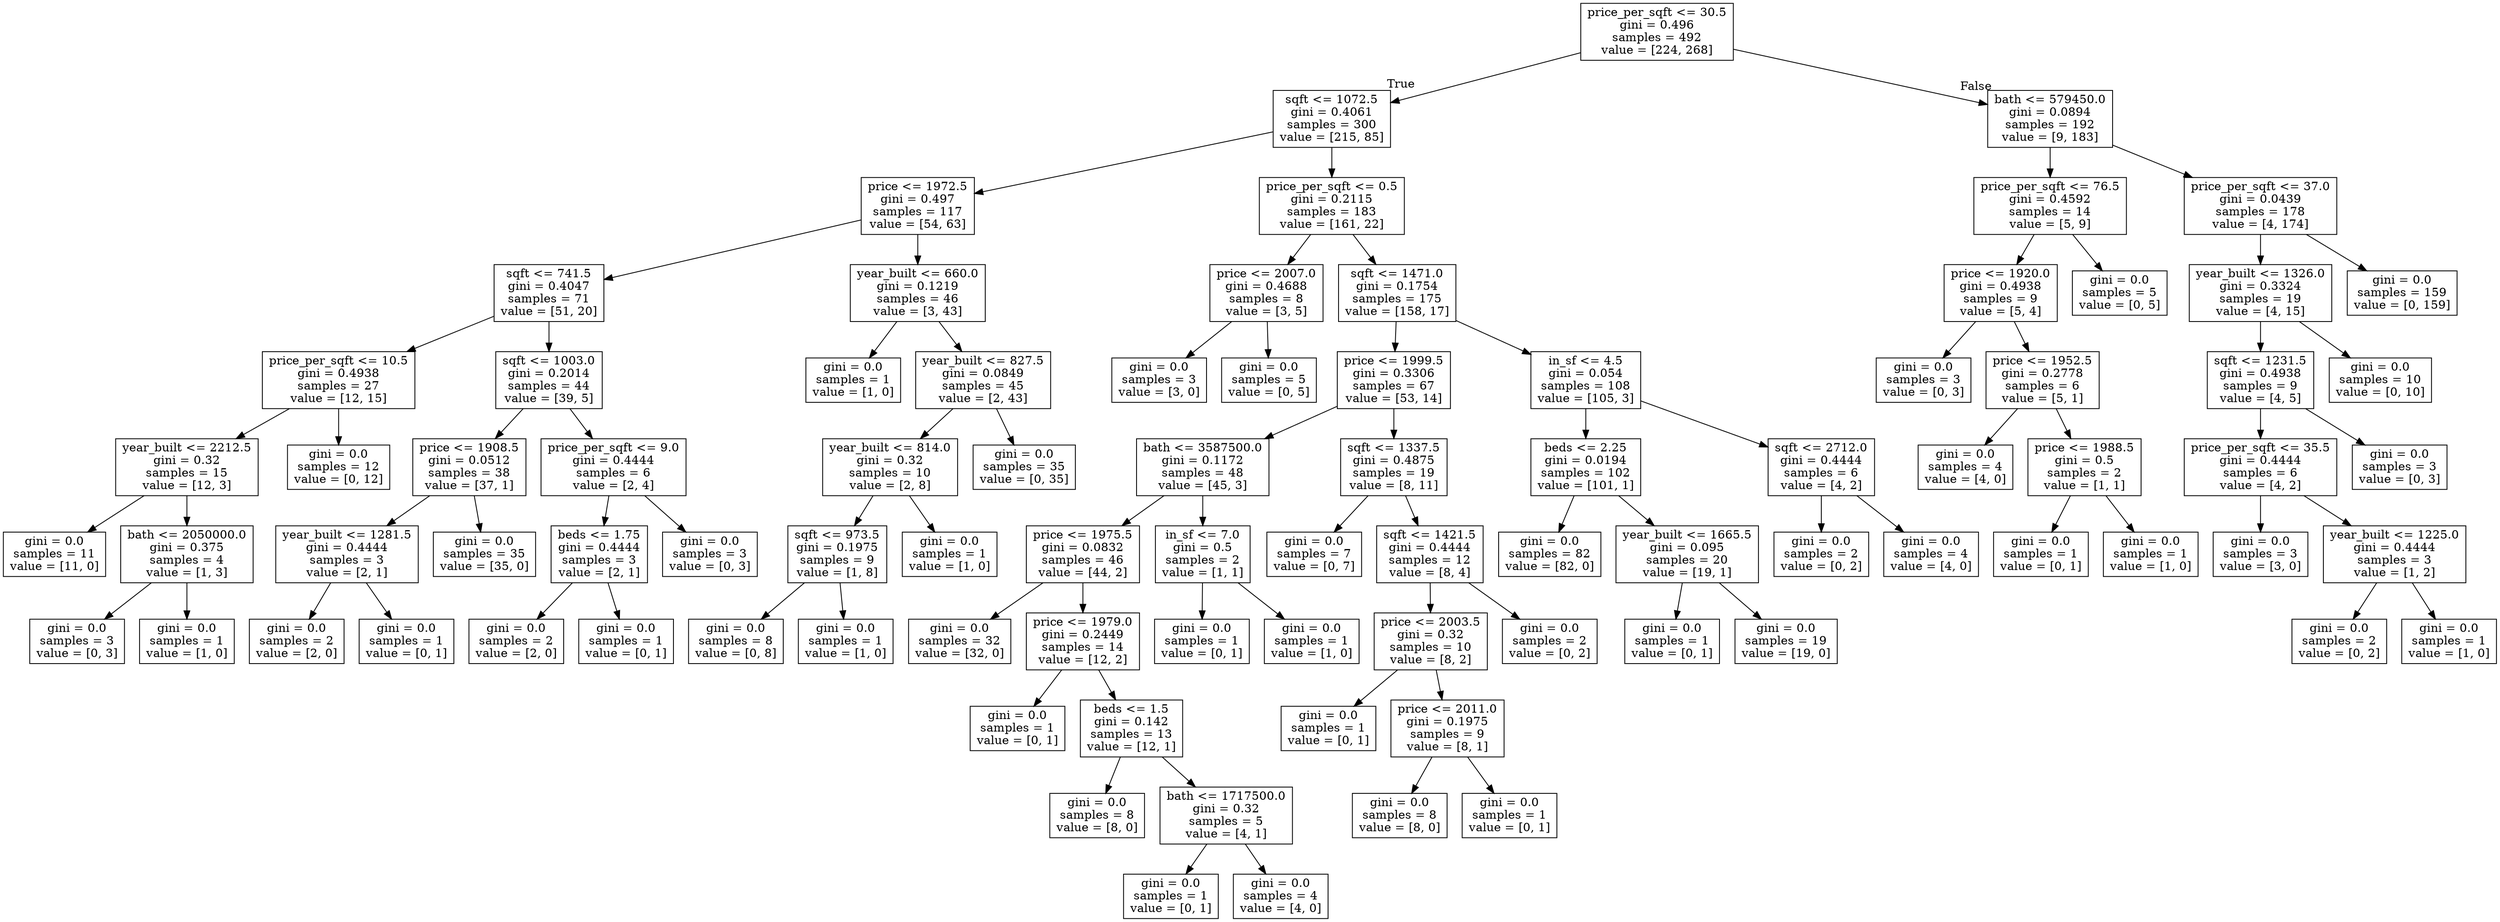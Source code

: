 digraph Tree {
node [shape=box] ;
0 [label="price_per_sqft <= 30.5\ngini = 0.496\nsamples = 492\nvalue = [224, 268]"] ;
1 [label="sqft <= 1072.5\ngini = 0.4061\nsamples = 300\nvalue = [215, 85]"] ;
0 -> 1 [labeldistance=2.5, labelangle=45, headlabel="True"] ;
2 [label="price <= 1972.5\ngini = 0.497\nsamples = 117\nvalue = [54, 63]"] ;
1 -> 2 ;
3 [label="sqft <= 741.5\ngini = 0.4047\nsamples = 71\nvalue = [51, 20]"] ;
2 -> 3 ;
4 [label="price_per_sqft <= 10.5\ngini = 0.4938\nsamples = 27\nvalue = [12, 15]"] ;
3 -> 4 ;
5 [label="year_built <= 2212.5\ngini = 0.32\nsamples = 15\nvalue = [12, 3]"] ;
4 -> 5 ;
6 [label="gini = 0.0\nsamples = 11\nvalue = [11, 0]"] ;
5 -> 6 ;
7 [label="bath <= 2050000.0\ngini = 0.375\nsamples = 4\nvalue = [1, 3]"] ;
5 -> 7 ;
8 [label="gini = 0.0\nsamples = 3\nvalue = [0, 3]"] ;
7 -> 8 ;
9 [label="gini = 0.0\nsamples = 1\nvalue = [1, 0]"] ;
7 -> 9 ;
10 [label="gini = 0.0\nsamples = 12\nvalue = [0, 12]"] ;
4 -> 10 ;
11 [label="sqft <= 1003.0\ngini = 0.2014\nsamples = 44\nvalue = [39, 5]"] ;
3 -> 11 ;
12 [label="price <= 1908.5\ngini = 0.0512\nsamples = 38\nvalue = [37, 1]"] ;
11 -> 12 ;
13 [label="year_built <= 1281.5\ngini = 0.4444\nsamples = 3\nvalue = [2, 1]"] ;
12 -> 13 ;
14 [label="gini = 0.0\nsamples = 2\nvalue = [2, 0]"] ;
13 -> 14 ;
15 [label="gini = 0.0\nsamples = 1\nvalue = [0, 1]"] ;
13 -> 15 ;
16 [label="gini = 0.0\nsamples = 35\nvalue = [35, 0]"] ;
12 -> 16 ;
17 [label="price_per_sqft <= 9.0\ngini = 0.4444\nsamples = 6\nvalue = [2, 4]"] ;
11 -> 17 ;
18 [label="beds <= 1.75\ngini = 0.4444\nsamples = 3\nvalue = [2, 1]"] ;
17 -> 18 ;
19 [label="gini = 0.0\nsamples = 2\nvalue = [2, 0]"] ;
18 -> 19 ;
20 [label="gini = 0.0\nsamples = 1\nvalue = [0, 1]"] ;
18 -> 20 ;
21 [label="gini = 0.0\nsamples = 3\nvalue = [0, 3]"] ;
17 -> 21 ;
22 [label="year_built <= 660.0\ngini = 0.1219\nsamples = 46\nvalue = [3, 43]"] ;
2 -> 22 ;
23 [label="gini = 0.0\nsamples = 1\nvalue = [1, 0]"] ;
22 -> 23 ;
24 [label="year_built <= 827.5\ngini = 0.0849\nsamples = 45\nvalue = [2, 43]"] ;
22 -> 24 ;
25 [label="year_built <= 814.0\ngini = 0.32\nsamples = 10\nvalue = [2, 8]"] ;
24 -> 25 ;
26 [label="sqft <= 973.5\ngini = 0.1975\nsamples = 9\nvalue = [1, 8]"] ;
25 -> 26 ;
27 [label="gini = 0.0\nsamples = 8\nvalue = [0, 8]"] ;
26 -> 27 ;
28 [label="gini = 0.0\nsamples = 1\nvalue = [1, 0]"] ;
26 -> 28 ;
29 [label="gini = 0.0\nsamples = 1\nvalue = [1, 0]"] ;
25 -> 29 ;
30 [label="gini = 0.0\nsamples = 35\nvalue = [0, 35]"] ;
24 -> 30 ;
31 [label="price_per_sqft <= 0.5\ngini = 0.2115\nsamples = 183\nvalue = [161, 22]"] ;
1 -> 31 ;
32 [label="price <= 2007.0\ngini = 0.4688\nsamples = 8\nvalue = [3, 5]"] ;
31 -> 32 ;
33 [label="gini = 0.0\nsamples = 3\nvalue = [3, 0]"] ;
32 -> 33 ;
34 [label="gini = 0.0\nsamples = 5\nvalue = [0, 5]"] ;
32 -> 34 ;
35 [label="sqft <= 1471.0\ngini = 0.1754\nsamples = 175\nvalue = [158, 17]"] ;
31 -> 35 ;
36 [label="price <= 1999.5\ngini = 0.3306\nsamples = 67\nvalue = [53, 14]"] ;
35 -> 36 ;
37 [label="bath <= 3587500.0\ngini = 0.1172\nsamples = 48\nvalue = [45, 3]"] ;
36 -> 37 ;
38 [label="price <= 1975.5\ngini = 0.0832\nsamples = 46\nvalue = [44, 2]"] ;
37 -> 38 ;
39 [label="gini = 0.0\nsamples = 32\nvalue = [32, 0]"] ;
38 -> 39 ;
40 [label="price <= 1979.0\ngini = 0.2449\nsamples = 14\nvalue = [12, 2]"] ;
38 -> 40 ;
41 [label="gini = 0.0\nsamples = 1\nvalue = [0, 1]"] ;
40 -> 41 ;
42 [label="beds <= 1.5\ngini = 0.142\nsamples = 13\nvalue = [12, 1]"] ;
40 -> 42 ;
43 [label="gini = 0.0\nsamples = 8\nvalue = [8, 0]"] ;
42 -> 43 ;
44 [label="bath <= 1717500.0\ngini = 0.32\nsamples = 5\nvalue = [4, 1]"] ;
42 -> 44 ;
45 [label="gini = 0.0\nsamples = 1\nvalue = [0, 1]"] ;
44 -> 45 ;
46 [label="gini = 0.0\nsamples = 4\nvalue = [4, 0]"] ;
44 -> 46 ;
47 [label="in_sf <= 7.0\ngini = 0.5\nsamples = 2\nvalue = [1, 1]"] ;
37 -> 47 ;
48 [label="gini = 0.0\nsamples = 1\nvalue = [0, 1]"] ;
47 -> 48 ;
49 [label="gini = 0.0\nsamples = 1\nvalue = [1, 0]"] ;
47 -> 49 ;
50 [label="sqft <= 1337.5\ngini = 0.4875\nsamples = 19\nvalue = [8, 11]"] ;
36 -> 50 ;
51 [label="gini = 0.0\nsamples = 7\nvalue = [0, 7]"] ;
50 -> 51 ;
52 [label="sqft <= 1421.5\ngini = 0.4444\nsamples = 12\nvalue = [8, 4]"] ;
50 -> 52 ;
53 [label="price <= 2003.5\ngini = 0.32\nsamples = 10\nvalue = [8, 2]"] ;
52 -> 53 ;
54 [label="gini = 0.0\nsamples = 1\nvalue = [0, 1]"] ;
53 -> 54 ;
55 [label="price <= 2011.0\ngini = 0.1975\nsamples = 9\nvalue = [8, 1]"] ;
53 -> 55 ;
56 [label="gini = 0.0\nsamples = 8\nvalue = [8, 0]"] ;
55 -> 56 ;
57 [label="gini = 0.0\nsamples = 1\nvalue = [0, 1]"] ;
55 -> 57 ;
58 [label="gini = 0.0\nsamples = 2\nvalue = [0, 2]"] ;
52 -> 58 ;
59 [label="in_sf <= 4.5\ngini = 0.054\nsamples = 108\nvalue = [105, 3]"] ;
35 -> 59 ;
60 [label="beds <= 2.25\ngini = 0.0194\nsamples = 102\nvalue = [101, 1]"] ;
59 -> 60 ;
61 [label="gini = 0.0\nsamples = 82\nvalue = [82, 0]"] ;
60 -> 61 ;
62 [label="year_built <= 1665.5\ngini = 0.095\nsamples = 20\nvalue = [19, 1]"] ;
60 -> 62 ;
63 [label="gini = 0.0\nsamples = 1\nvalue = [0, 1]"] ;
62 -> 63 ;
64 [label="gini = 0.0\nsamples = 19\nvalue = [19, 0]"] ;
62 -> 64 ;
65 [label="sqft <= 2712.0\ngini = 0.4444\nsamples = 6\nvalue = [4, 2]"] ;
59 -> 65 ;
66 [label="gini = 0.0\nsamples = 2\nvalue = [0, 2]"] ;
65 -> 66 ;
67 [label="gini = 0.0\nsamples = 4\nvalue = [4, 0]"] ;
65 -> 67 ;
68 [label="bath <= 579450.0\ngini = 0.0894\nsamples = 192\nvalue = [9, 183]"] ;
0 -> 68 [labeldistance=2.5, labelangle=-45, headlabel="False"] ;
69 [label="price_per_sqft <= 76.5\ngini = 0.4592\nsamples = 14\nvalue = [5, 9]"] ;
68 -> 69 ;
70 [label="price <= 1920.0\ngini = 0.4938\nsamples = 9\nvalue = [5, 4]"] ;
69 -> 70 ;
71 [label="gini = 0.0\nsamples = 3\nvalue = [0, 3]"] ;
70 -> 71 ;
72 [label="price <= 1952.5\ngini = 0.2778\nsamples = 6\nvalue = [5, 1]"] ;
70 -> 72 ;
73 [label="gini = 0.0\nsamples = 4\nvalue = [4, 0]"] ;
72 -> 73 ;
74 [label="price <= 1988.5\ngini = 0.5\nsamples = 2\nvalue = [1, 1]"] ;
72 -> 74 ;
75 [label="gini = 0.0\nsamples = 1\nvalue = [0, 1]"] ;
74 -> 75 ;
76 [label="gini = 0.0\nsamples = 1\nvalue = [1, 0]"] ;
74 -> 76 ;
77 [label="gini = 0.0\nsamples = 5\nvalue = [0, 5]"] ;
69 -> 77 ;
78 [label="price_per_sqft <= 37.0\ngini = 0.0439\nsamples = 178\nvalue = [4, 174]"] ;
68 -> 78 ;
79 [label="year_built <= 1326.0\ngini = 0.3324\nsamples = 19\nvalue = [4, 15]"] ;
78 -> 79 ;
80 [label="sqft <= 1231.5\ngini = 0.4938\nsamples = 9\nvalue = [4, 5]"] ;
79 -> 80 ;
81 [label="price_per_sqft <= 35.5\ngini = 0.4444\nsamples = 6\nvalue = [4, 2]"] ;
80 -> 81 ;
82 [label="gini = 0.0\nsamples = 3\nvalue = [3, 0]"] ;
81 -> 82 ;
83 [label="year_built <= 1225.0\ngini = 0.4444\nsamples = 3\nvalue = [1, 2]"] ;
81 -> 83 ;
84 [label="gini = 0.0\nsamples = 2\nvalue = [0, 2]"] ;
83 -> 84 ;
85 [label="gini = 0.0\nsamples = 1\nvalue = [1, 0]"] ;
83 -> 85 ;
86 [label="gini = 0.0\nsamples = 3\nvalue = [0, 3]"] ;
80 -> 86 ;
87 [label="gini = 0.0\nsamples = 10\nvalue = [0, 10]"] ;
79 -> 87 ;
88 [label="gini = 0.0\nsamples = 159\nvalue = [0, 159]"] ;
78 -> 88 ;
}